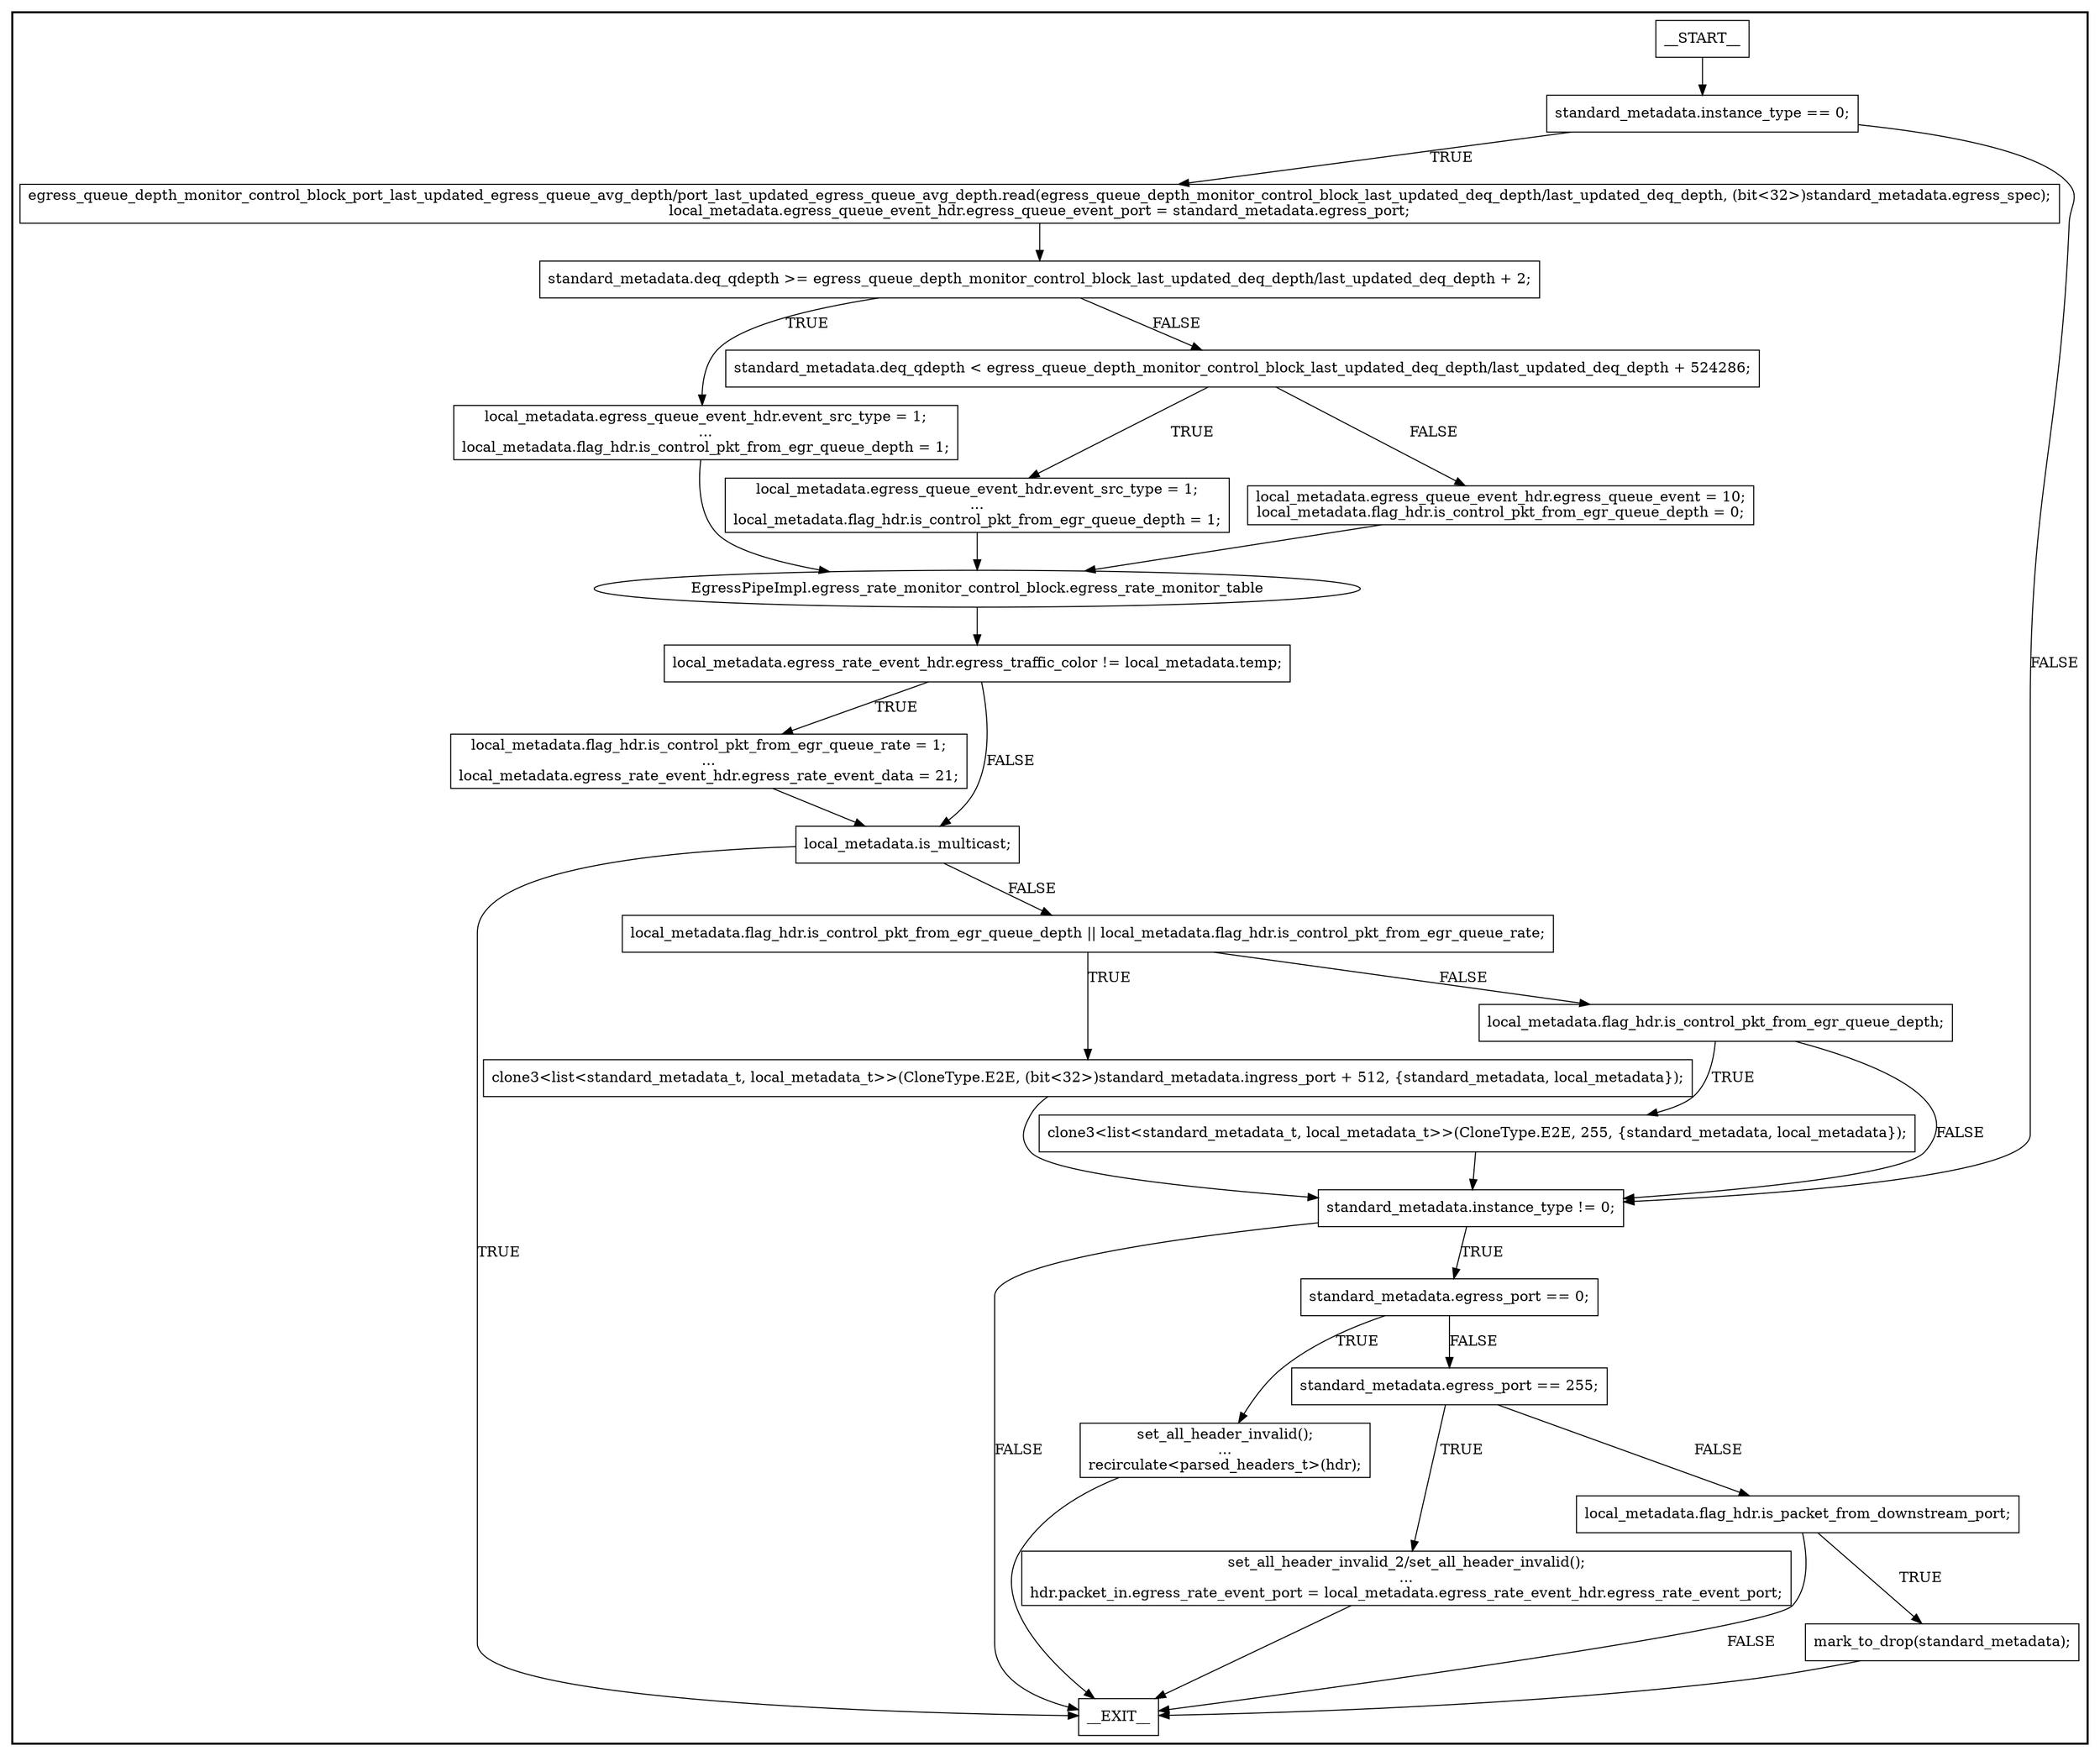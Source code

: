 digraph EgressPipeImpl {
subgraph cluster {
graph [
label="", labeljust=r, style=bold];
0[label=__START__, margin="", shape=rectangle, style=solid];
1[label=__EXIT__, margin="", shape=rectangle, style=solid];
2[label="standard_metadata.instance_type == 0;", margin="", shape=rectangle, style=solid];
3[label="egress_queue_depth_monitor_control_block_port_last_updated_egress_queue_avg_depth/port_last_updated_egress_queue_avg_depth.read(egress_queue_depth_monitor_control_block_last_updated_deq_depth/last_updated_deq_depth, (bit<32>)standard_metadata.egress_spec);
local_metadata.egress_queue_event_hdr.egress_queue_event_port = standard_metadata.egress_port;", margin="", shape=rectangle, style=solid];
4[label="standard_metadata.deq_qdepth >= egress_queue_depth_monitor_control_block_last_updated_deq_depth/last_updated_deq_depth + 2;", margin="", shape=rectangle, style=solid];
5[label="local_metadata.egress_queue_event_hdr.event_src_type = 1;
...
local_metadata.flag_hdr.is_control_pkt_from_egr_queue_depth = 1;", margin="", shape=rectangle, style=solid];
6[label="standard_metadata.deq_qdepth < egress_queue_depth_monitor_control_block_last_updated_deq_depth/last_updated_deq_depth + 524286;", margin="", shape=rectangle, style=solid];
7[label="local_metadata.egress_queue_event_hdr.event_src_type = 1;
...
local_metadata.flag_hdr.is_control_pkt_from_egr_queue_depth = 1;", margin="", shape=rectangle, style=solid];
8[label="local_metadata.egress_queue_event_hdr.egress_queue_event = 10;
local_metadata.flag_hdr.is_control_pkt_from_egr_queue_depth = 0;", margin="", shape=rectangle, style=solid];
9[label="EgressPipeImpl.egress_rate_monitor_control_block.egress_rate_monitor_table", margin="", shape=ellipse, style=solid];
10[label="local_metadata.egress_rate_event_hdr.egress_traffic_color != local_metadata.temp;", margin="", shape=rectangle, style=solid];
11[label="local_metadata.flag_hdr.is_control_pkt_from_egr_queue_rate = 1;
...
local_metadata.egress_rate_event_hdr.egress_rate_event_data = 21;", margin="", shape=rectangle, style=solid];
12[label="local_metadata.is_multicast;", margin="", shape=rectangle, style=solid];
13[label="local_metadata.flag_hdr.is_control_pkt_from_egr_queue_depth || local_metadata.flag_hdr.is_control_pkt_from_egr_queue_rate;", margin="", shape=rectangle, style=solid];
14[label="clone3<list<standard_metadata_t, local_metadata_t>>(CloneType.E2E, (bit<32>)standard_metadata.ingress_port + 512, {standard_metadata, local_metadata});", margin="", shape=rectangle, style=solid];
15[label="local_metadata.flag_hdr.is_control_pkt_from_egr_queue_depth;", margin="", shape=rectangle, style=solid];
16[label="clone3<list<standard_metadata_t, local_metadata_t>>(CloneType.E2E, 255, {standard_metadata, local_metadata});", margin="", shape=rectangle, style=solid];
17[label="standard_metadata.instance_type != 0;", margin="", shape=rectangle, style=solid];
18[label="standard_metadata.egress_port == 0;", margin="", shape=rectangle, style=solid];
19[label="set_all_header_invalid();
...
recirculate<parsed_headers_t>(hdr);", margin="", shape=rectangle, style=solid];
20[label="standard_metadata.egress_port == 255;", margin="", shape=rectangle, style=solid];
21[label="set_all_header_invalid_2/set_all_header_invalid();
...
hdr.packet_in.egress_rate_event_port = local_metadata.egress_rate_event_hdr.egress_rate_event_port;", margin="", shape=rectangle, style=solid];
22[label="local_metadata.flag_hdr.is_packet_from_downstream_port;", margin="", shape=rectangle, style=solid];
23[label="mark_to_drop(standard_metadata);", margin="", shape=rectangle, style=solid];
0 -> 2[label=""];
2 -> 3[label=TRUE];
2 -> 17[label=FALSE];
3 -> 4[label=""];
4 -> 5[label=TRUE];
4 -> 6[label=FALSE];
5 -> 9[label=""];
6 -> 7[label=TRUE];
6 -> 8[label=FALSE];
7 -> 9[label=""];
8 -> 9[label=""];
9 -> 10[label=""];
10 -> 11[label=TRUE];
10 -> 12[label=FALSE];
11 -> 12[label=""];
12 -> 1[label=TRUE];
12 -> 13[label=FALSE];
13 -> 14[label=TRUE];
13 -> 15[label=FALSE];
14 -> 17[label=""];
15 -> 16[label=TRUE];
15 -> 17[label=FALSE];
16 -> 17[label=""];
17 -> 18[label=TRUE];
17 -> 1[label=FALSE];
18 -> 19[label=TRUE];
18 -> 20[label=FALSE];
19 -> 1[label=""];
20 -> 21[label=TRUE];
20 -> 22[label=FALSE];
21 -> 1[label=""];
22 -> 23[label=TRUE];
22 -> 1[label=FALSE];
23 -> 1[label=""];
}
}
